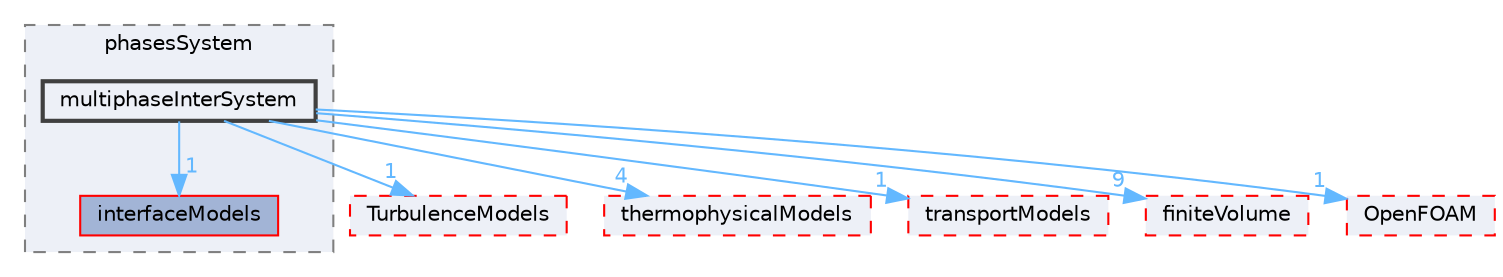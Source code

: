 digraph "src/phaseSystemModels/multiphaseInter/phasesSystem/multiphaseInterSystem"
{
 // LATEX_PDF_SIZE
  bgcolor="transparent";
  edge [fontname=Helvetica,fontsize=10,labelfontname=Helvetica,labelfontsize=10];
  node [fontname=Helvetica,fontsize=10,shape=box,height=0.2,width=0.4];
  compound=true
  subgraph clusterdir_db395476bb1f6f0ed4c109e4728d6393 {
    graph [ bgcolor="#edf0f7", pencolor="grey50", label="phasesSystem", fontname=Helvetica,fontsize=10 style="filled,dashed", URL="dir_db395476bb1f6f0ed4c109e4728d6393.html",tooltip=""]
  dir_3f34f9e215a3a6136fee519f0e45ed4b [label="interfaceModels", fillcolor="#a2b4d6", color="red", style="filled", URL="dir_3f34f9e215a3a6136fee519f0e45ed4b.html",tooltip=""];
  dir_8db67793dc6162db50b0e8f788e6cae6 [label="multiphaseInterSystem", fillcolor="#edf0f7", color="grey25", style="filled,bold", URL="dir_8db67793dc6162db50b0e8f788e6cae6.html",tooltip=""];
  }
  dir_1eda626aeac0f0ad2848c36acaa5d501 [label="TurbulenceModels", fillcolor="#edf0f7", color="red", style="filled,dashed", URL="dir_1eda626aeac0f0ad2848c36acaa5d501.html",tooltip=""];
  dir_2778d089ec5c4f66810b11f753867003 [label="thermophysicalModels", fillcolor="#edf0f7", color="red", style="filled,dashed", URL="dir_2778d089ec5c4f66810b11f753867003.html",tooltip=""];
  dir_9415e59289a6feeb24164dafa70a594f [label="transportModels", fillcolor="#edf0f7", color="red", style="filled,dashed", URL="dir_9415e59289a6feeb24164dafa70a594f.html",tooltip=""];
  dir_9bd15774b555cf7259a6fa18f99fe99b [label="finiteVolume", fillcolor="#edf0f7", color="red", style="filled,dashed", URL="dir_9bd15774b555cf7259a6fa18f99fe99b.html",tooltip=""];
  dir_c5473ff19b20e6ec4dfe5c310b3778a8 [label="OpenFOAM", fillcolor="#edf0f7", color="red", style="filled,dashed", URL="dir_c5473ff19b20e6ec4dfe5c310b3778a8.html",tooltip=""];
  dir_8db67793dc6162db50b0e8f788e6cae6->dir_1eda626aeac0f0ad2848c36acaa5d501 [headlabel="1", labeldistance=1.5 headhref="dir_002487_004143.html" href="dir_002487_004143.html" color="steelblue1" fontcolor="steelblue1"];
  dir_8db67793dc6162db50b0e8f788e6cae6->dir_2778d089ec5c4f66810b11f753867003 [headlabel="4", labeldistance=1.5 headhref="dir_002487_004022.html" href="dir_002487_004022.html" color="steelblue1" fontcolor="steelblue1"];
  dir_8db67793dc6162db50b0e8f788e6cae6->dir_3f34f9e215a3a6136fee519f0e45ed4b [headlabel="1", labeldistance=1.5 headhref="dir_002487_001901.html" href="dir_002487_001901.html" color="steelblue1" fontcolor="steelblue1"];
  dir_8db67793dc6162db50b0e8f788e6cae6->dir_9415e59289a6feeb24164dafa70a594f [headlabel="1", labeldistance=1.5 headhref="dir_002487_004112.html" href="dir_002487_004112.html" color="steelblue1" fontcolor="steelblue1"];
  dir_8db67793dc6162db50b0e8f788e6cae6->dir_9bd15774b555cf7259a6fa18f99fe99b [headlabel="9", labeldistance=1.5 headhref="dir_002487_001387.html" href="dir_002487_001387.html" color="steelblue1" fontcolor="steelblue1"];
  dir_8db67793dc6162db50b0e8f788e6cae6->dir_c5473ff19b20e6ec4dfe5c310b3778a8 [headlabel="1", labeldistance=1.5 headhref="dir_002487_002695.html" href="dir_002487_002695.html" color="steelblue1" fontcolor="steelblue1"];
}
